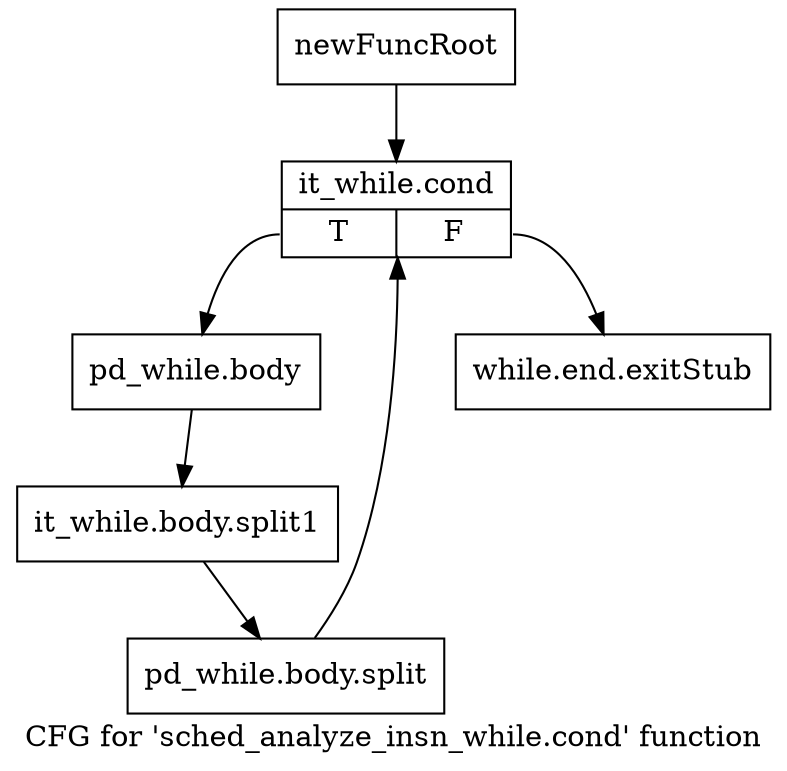 digraph "CFG for 'sched_analyze_insn_while.cond' function" {
	label="CFG for 'sched_analyze_insn_while.cond' function";

	Node0xc189180 [shape=record,label="{newFuncRoot}"];
	Node0xc189180 -> Node0xc189220;
	Node0xc1891d0 [shape=record,label="{while.end.exitStub}"];
	Node0xc189220 [shape=record,label="{it_while.cond|{<s0>T|<s1>F}}"];
	Node0xc189220:s0 -> Node0xc189680;
	Node0xc189220:s1 -> Node0xc1891d0;
	Node0xc189680 [shape=record,label="{pd_while.body}"];
	Node0xc189680 -> Node0xfc580c0;
	Node0xfc580c0 [shape=record,label="{it_while.body.split1}"];
	Node0xfc580c0 -> Node0xfbf4970;
	Node0xfbf4970 [shape=record,label="{pd_while.body.split}"];
	Node0xfbf4970 -> Node0xc189220;
}
